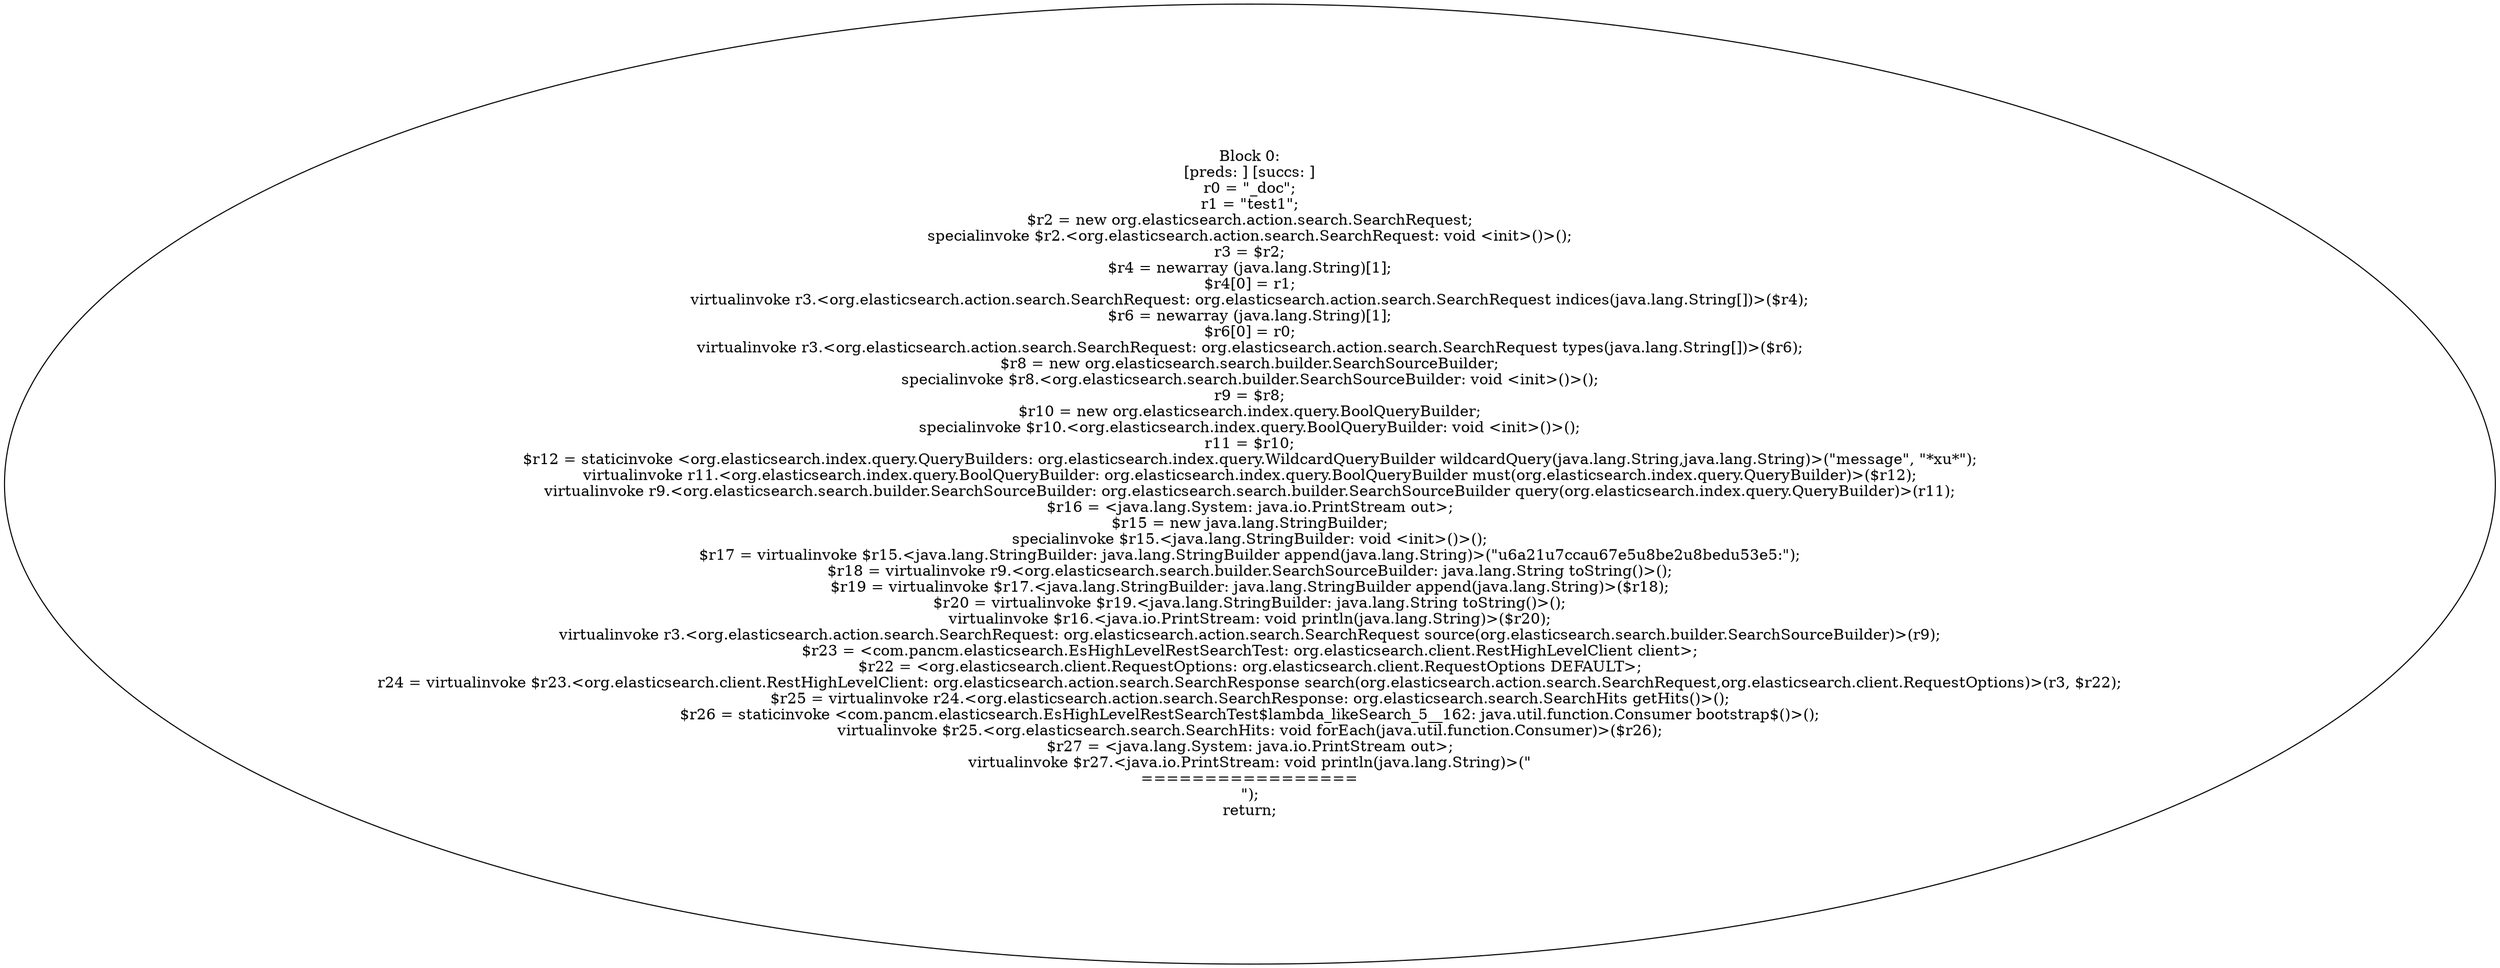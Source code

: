 digraph "unitGraph" {
    "Block 0:
[preds: ] [succs: ]
r0 = \"_doc\";
r1 = \"test1\";
$r2 = new org.elasticsearch.action.search.SearchRequest;
specialinvoke $r2.<org.elasticsearch.action.search.SearchRequest: void <init>()>();
r3 = $r2;
$r4 = newarray (java.lang.String)[1];
$r4[0] = r1;
virtualinvoke r3.<org.elasticsearch.action.search.SearchRequest: org.elasticsearch.action.search.SearchRequest indices(java.lang.String[])>($r4);
$r6 = newarray (java.lang.String)[1];
$r6[0] = r0;
virtualinvoke r3.<org.elasticsearch.action.search.SearchRequest: org.elasticsearch.action.search.SearchRequest types(java.lang.String[])>($r6);
$r8 = new org.elasticsearch.search.builder.SearchSourceBuilder;
specialinvoke $r8.<org.elasticsearch.search.builder.SearchSourceBuilder: void <init>()>();
r9 = $r8;
$r10 = new org.elasticsearch.index.query.BoolQueryBuilder;
specialinvoke $r10.<org.elasticsearch.index.query.BoolQueryBuilder: void <init>()>();
r11 = $r10;
$r12 = staticinvoke <org.elasticsearch.index.query.QueryBuilders: org.elasticsearch.index.query.WildcardQueryBuilder wildcardQuery(java.lang.String,java.lang.String)>(\"message\", \"*xu*\");
virtualinvoke r11.<org.elasticsearch.index.query.BoolQueryBuilder: org.elasticsearch.index.query.BoolQueryBuilder must(org.elasticsearch.index.query.QueryBuilder)>($r12);
virtualinvoke r9.<org.elasticsearch.search.builder.SearchSourceBuilder: org.elasticsearch.search.builder.SearchSourceBuilder query(org.elasticsearch.index.query.QueryBuilder)>(r11);
$r16 = <java.lang.System: java.io.PrintStream out>;
$r15 = new java.lang.StringBuilder;
specialinvoke $r15.<java.lang.StringBuilder: void <init>()>();
$r17 = virtualinvoke $r15.<java.lang.StringBuilder: java.lang.StringBuilder append(java.lang.String)>(\"\u6a21\u7cca\u67e5\u8be2\u8bed\u53e5:\");
$r18 = virtualinvoke r9.<org.elasticsearch.search.builder.SearchSourceBuilder: java.lang.String toString()>();
$r19 = virtualinvoke $r17.<java.lang.StringBuilder: java.lang.StringBuilder append(java.lang.String)>($r18);
$r20 = virtualinvoke $r19.<java.lang.StringBuilder: java.lang.String toString()>();
virtualinvoke $r16.<java.io.PrintStream: void println(java.lang.String)>($r20);
virtualinvoke r3.<org.elasticsearch.action.search.SearchRequest: org.elasticsearch.action.search.SearchRequest source(org.elasticsearch.search.builder.SearchSourceBuilder)>(r9);
$r23 = <com.pancm.elasticsearch.EsHighLevelRestSearchTest: org.elasticsearch.client.RestHighLevelClient client>;
$r22 = <org.elasticsearch.client.RequestOptions: org.elasticsearch.client.RequestOptions DEFAULT>;
r24 = virtualinvoke $r23.<org.elasticsearch.client.RestHighLevelClient: org.elasticsearch.action.search.SearchResponse search(org.elasticsearch.action.search.SearchRequest,org.elasticsearch.client.RequestOptions)>(r3, $r22);
$r25 = virtualinvoke r24.<org.elasticsearch.action.search.SearchResponse: org.elasticsearch.search.SearchHits getHits()>();
$r26 = staticinvoke <com.pancm.elasticsearch.EsHighLevelRestSearchTest$lambda_likeSearch_5__162: java.util.function.Consumer bootstrap$()>();
virtualinvoke $r25.<org.elasticsearch.search.SearchHits: void forEach(java.util.function.Consumer)>($r26);
$r27 = <java.lang.System: java.io.PrintStream out>;
virtualinvoke $r27.<java.io.PrintStream: void println(java.lang.String)>(\"\n=================\n\");
return;
"
}
